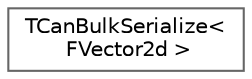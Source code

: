 digraph "Graphical Class Hierarchy"
{
 // INTERACTIVE_SVG=YES
 // LATEX_PDF_SIZE
  bgcolor="transparent";
  edge [fontname=Helvetica,fontsize=10,labelfontname=Helvetica,labelfontsize=10];
  node [fontname=Helvetica,fontsize=10,shape=box,height=0.2,width=0.4];
  rankdir="LR";
  Node0 [id="Node000000",label="TCanBulkSerialize\<\l FVector2d \>",height=0.2,width=0.4,color="grey40", fillcolor="white", style="filled",URL="$de/d1e/structTCanBulkSerialize_3_01FVector2d_01_4.html",tooltip=" "];
}
